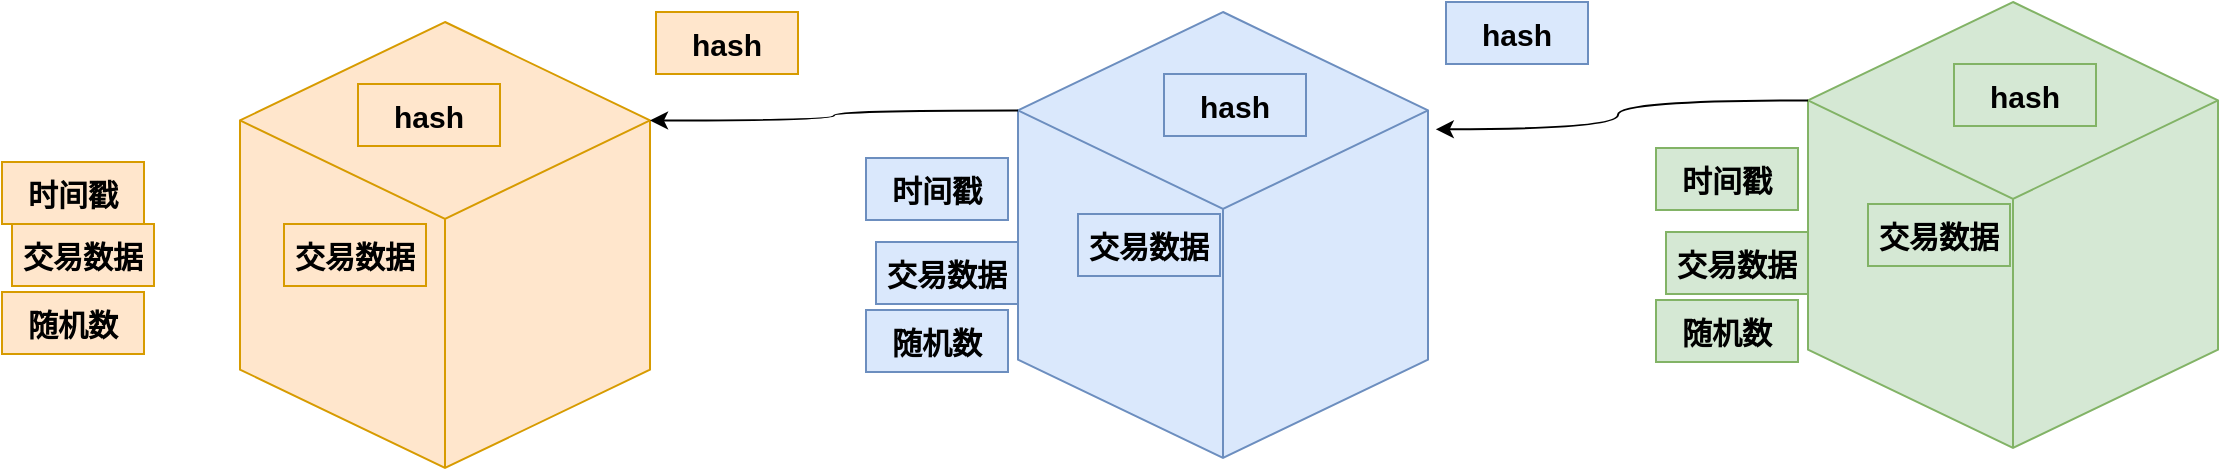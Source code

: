 <mxfile version="24.2.0" type="github">
  <diagram name="第 1 页" id="fEUWl-14gBJczgdTES_2">
    <mxGraphModel dx="1797" dy="318" grid="0" gridSize="10" guides="1" tooltips="1" connect="1" arrows="1" fold="1" page="0" pageScale="1" pageWidth="827" pageHeight="1169" math="0" shadow="0">
      <root>
        <mxCell id="0" />
        <mxCell id="1" parent="0" />
        <mxCell id="q9trxet7QKn2z58Sx8oV-3" value="" style="html=1;whiteSpace=wrap;shape=isoCube2;backgroundOutline=1;isoAngle=15;fontStyle=1;fillColor=#dae8fc;strokeColor=#6c8ebf;" vertex="1" parent="1">
          <mxGeometry x="183" y="519" width="205" height="223" as="geometry" />
        </mxCell>
        <mxCell id="q9trxet7QKn2z58Sx8oV-4" value="hash" style="text;strokeColor=#6c8ebf;align=center;fillColor=#dae8fc;html=1;verticalAlign=middle;whiteSpace=wrap;rounded=0;fontStyle=1;fontSize=15;" vertex="1" parent="1">
          <mxGeometry x="256" y="550" width="71" height="31" as="geometry" />
        </mxCell>
        <mxCell id="q9trxet7QKn2z58Sx8oV-5" value="随机数" style="text;strokeColor=#6c8ebf;align=center;fillColor=#dae8fc;html=1;verticalAlign=middle;whiteSpace=wrap;rounded=0;fontStyle=1;fontSize=15;" vertex="1" parent="1">
          <mxGeometry x="107" y="668" width="71" height="31" as="geometry" />
        </mxCell>
        <mxCell id="q9trxet7QKn2z58Sx8oV-6" value="时间戳" style="text;strokeColor=#6c8ebf;align=center;fillColor=#dae8fc;html=1;verticalAlign=middle;whiteSpace=wrap;rounded=0;fontStyle=1;fontSize=15;" vertex="1" parent="1">
          <mxGeometry x="107" y="592" width="71" height="31" as="geometry" />
        </mxCell>
        <mxCell id="q9trxet7QKn2z58Sx8oV-7" value="交易数据" style="text;strokeColor=#6c8ebf;align=center;fillColor=#dae8fc;html=1;verticalAlign=middle;whiteSpace=wrap;rounded=0;fontStyle=1;fontSize=15;" vertex="1" parent="1">
          <mxGeometry x="213" y="620" width="71" height="31" as="geometry" />
        </mxCell>
        <mxCell id="q9trxet7QKn2z58Sx8oV-8" value="交易数据" style="text;strokeColor=#6c8ebf;align=center;fillColor=#dae8fc;html=1;verticalAlign=middle;whiteSpace=wrap;rounded=0;fontStyle=1;fontSize=15;" vertex="1" parent="1">
          <mxGeometry x="112" y="634" width="71" height="31" as="geometry" />
        </mxCell>
        <mxCell id="q9trxet7QKn2z58Sx8oV-9" value="" style="html=1;whiteSpace=wrap;shape=isoCube2;backgroundOutline=1;isoAngle=15;fontStyle=1;fillColor=#ffe6cc;strokeColor=#d79b00;" vertex="1" parent="1">
          <mxGeometry x="-206" y="524" width="205" height="223" as="geometry" />
        </mxCell>
        <mxCell id="q9trxet7QKn2z58Sx8oV-10" value="hash" style="text;strokeColor=#d79b00;align=center;fillColor=#ffe6cc;html=1;verticalAlign=middle;whiteSpace=wrap;rounded=0;fontStyle=1;fontSize=15;" vertex="1" parent="1">
          <mxGeometry x="-147" y="555" width="71" height="31" as="geometry" />
        </mxCell>
        <mxCell id="q9trxet7QKn2z58Sx8oV-11" value="随机数" style="text;strokeColor=#d79b00;align=center;fillColor=#ffe6cc;html=1;verticalAlign=middle;whiteSpace=wrap;rounded=0;fontStyle=1;fontSize=15;" vertex="1" parent="1">
          <mxGeometry x="-325" y="659" width="71" height="31" as="geometry" />
        </mxCell>
        <mxCell id="q9trxet7QKn2z58Sx8oV-12" value="时间戳" style="text;strokeColor=#d79b00;align=center;fillColor=#ffe6cc;html=1;verticalAlign=middle;whiteSpace=wrap;rounded=0;fontStyle=1;fontSize=15;" vertex="1" parent="1">
          <mxGeometry x="-325" y="594" width="71" height="31" as="geometry" />
        </mxCell>
        <mxCell id="q9trxet7QKn2z58Sx8oV-13" value="交易数据" style="text;strokeColor=#d79b00;align=center;fillColor=#ffe6cc;html=1;verticalAlign=middle;whiteSpace=wrap;rounded=0;fontStyle=1;fontSize=15;" vertex="1" parent="1">
          <mxGeometry x="-184" y="625" width="71" height="31" as="geometry" />
        </mxCell>
        <mxCell id="q9trxet7QKn2z58Sx8oV-14" value="交易数据" style="text;strokeColor=#d79b00;align=center;fillColor=#ffe6cc;html=1;verticalAlign=middle;whiteSpace=wrap;rounded=0;fontStyle=1;fontSize=15;" vertex="1" parent="1">
          <mxGeometry x="-320" y="625" width="71" height="31" as="geometry" />
        </mxCell>
        <mxCell id="q9trxet7QKn2z58Sx8oV-15" value="hash" style="text;strokeColor=#d79b00;align=center;fillColor=#ffe6cc;html=1;verticalAlign=middle;whiteSpace=wrap;rounded=0;fontStyle=1;fontSize=15;" vertex="1" parent="1">
          <mxGeometry x="2" y="519" width="71" height="31" as="geometry" />
        </mxCell>
        <mxCell id="q9trxet7QKn2z58Sx8oV-18" style="edgeStyle=orthogonalEdgeStyle;curved=1;rounded=0;orthogonalLoop=1;jettySize=auto;html=1;exitX=0;exitY=0;exitDx=0;exitDy=49.216;exitPerimeter=0;entryX=0;entryY=0;entryDx=205;entryDy=49.216;entryPerimeter=0;" edge="1" parent="1" source="q9trxet7QKn2z58Sx8oV-3" target="q9trxet7QKn2z58Sx8oV-9">
          <mxGeometry relative="1" as="geometry" />
        </mxCell>
        <mxCell id="q9trxet7QKn2z58Sx8oV-19" value="" style="html=1;whiteSpace=wrap;shape=isoCube2;backgroundOutline=1;isoAngle=15;fontStyle=1;fillColor=#d5e8d4;strokeColor=#82b366;" vertex="1" parent="1">
          <mxGeometry x="578" y="514" width="205" height="223" as="geometry" />
        </mxCell>
        <mxCell id="q9trxet7QKn2z58Sx8oV-20" value="hash" style="text;strokeColor=#82b366;align=center;fillColor=#d5e8d4;html=1;verticalAlign=middle;whiteSpace=wrap;rounded=0;fontStyle=1;fontSize=15;" vertex="1" parent="1">
          <mxGeometry x="651" y="545" width="71" height="31" as="geometry" />
        </mxCell>
        <mxCell id="q9trxet7QKn2z58Sx8oV-21" value="随机数" style="text;strokeColor=#82b366;align=center;fillColor=#d5e8d4;html=1;verticalAlign=middle;whiteSpace=wrap;rounded=0;fontStyle=1;fontSize=15;" vertex="1" parent="1">
          <mxGeometry x="502" y="663" width="71" height="31" as="geometry" />
        </mxCell>
        <mxCell id="q9trxet7QKn2z58Sx8oV-22" value="时间戳" style="text;strokeColor=#82b366;align=center;fillColor=#d5e8d4;html=1;verticalAlign=middle;whiteSpace=wrap;rounded=0;fontStyle=1;fontSize=15;" vertex="1" parent="1">
          <mxGeometry x="502" y="587" width="71" height="31" as="geometry" />
        </mxCell>
        <mxCell id="q9trxet7QKn2z58Sx8oV-23" value="交易数据" style="text;strokeColor=#82b366;align=center;fillColor=#d5e8d4;html=1;verticalAlign=middle;whiteSpace=wrap;rounded=0;fontStyle=1;fontSize=15;" vertex="1" parent="1">
          <mxGeometry x="608" y="615" width="71" height="31" as="geometry" />
        </mxCell>
        <mxCell id="q9trxet7QKn2z58Sx8oV-24" value="交易数据" style="text;strokeColor=#82b366;align=center;fillColor=#d5e8d4;html=1;verticalAlign=middle;whiteSpace=wrap;rounded=0;fontStyle=1;fontSize=15;" vertex="1" parent="1">
          <mxGeometry x="507" y="629" width="71" height="31" as="geometry" />
        </mxCell>
        <mxCell id="q9trxet7QKn2z58Sx8oV-25" value="hash" style="text;strokeColor=#6c8ebf;align=center;fillColor=#dae8fc;html=1;verticalAlign=middle;whiteSpace=wrap;rounded=0;fontStyle=1;fontSize=15;" vertex="1" parent="1">
          <mxGeometry x="397" y="514" width="71" height="31" as="geometry" />
        </mxCell>
        <mxCell id="q9trxet7QKn2z58Sx8oV-26" style="edgeStyle=orthogonalEdgeStyle;curved=1;rounded=0;orthogonalLoop=1;jettySize=auto;html=1;exitX=0;exitY=0;exitDx=0;exitDy=49.216;exitPerimeter=0;entryX=1.019;entryY=0.263;entryDx=0;entryDy=0;entryPerimeter=0;" edge="1" parent="1" source="q9trxet7QKn2z58Sx8oV-19" target="q9trxet7QKn2z58Sx8oV-3">
          <mxGeometry relative="1" as="geometry">
            <mxPoint x="394" y="568" as="targetPoint" />
          </mxGeometry>
        </mxCell>
      </root>
    </mxGraphModel>
  </diagram>
</mxfile>
